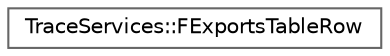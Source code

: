 digraph "Graphical Class Hierarchy"
{
 // INTERACTIVE_SVG=YES
 // LATEX_PDF_SIZE
  bgcolor="transparent";
  edge [fontname=Helvetica,fontsize=10,labelfontname=Helvetica,labelfontsize=10];
  node [fontname=Helvetica,fontsize=10,shape=box,height=0.2,width=0.4];
  rankdir="LR";
  Node0 [id="Node000000",label="TraceServices::FExportsTableRow",height=0.2,width=0.4,color="grey40", fillcolor="white", style="filled",URL="$dd/d24/structTraceServices_1_1FExportsTableRow.html",tooltip=" "];
}
